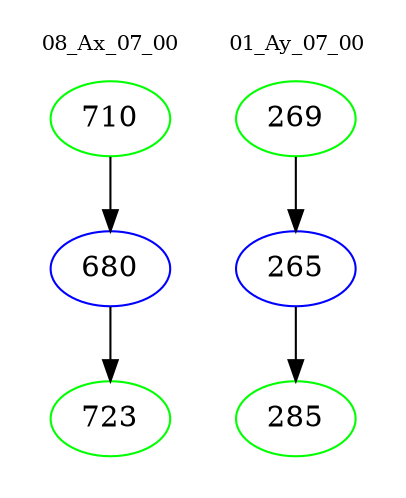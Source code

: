 digraph{
subgraph cluster_0 {
color = white
label = "08_Ax_07_00";
fontsize=10;
T0_710 [label="710", color="green"]
T0_710 -> T0_680 [color="black"]
T0_680 [label="680", color="blue"]
T0_680 -> T0_723 [color="black"]
T0_723 [label="723", color="green"]
}
subgraph cluster_1 {
color = white
label = "01_Ay_07_00";
fontsize=10;
T1_269 [label="269", color="green"]
T1_269 -> T1_265 [color="black"]
T1_265 [label="265", color="blue"]
T1_265 -> T1_285 [color="black"]
T1_285 [label="285", color="green"]
}
}
